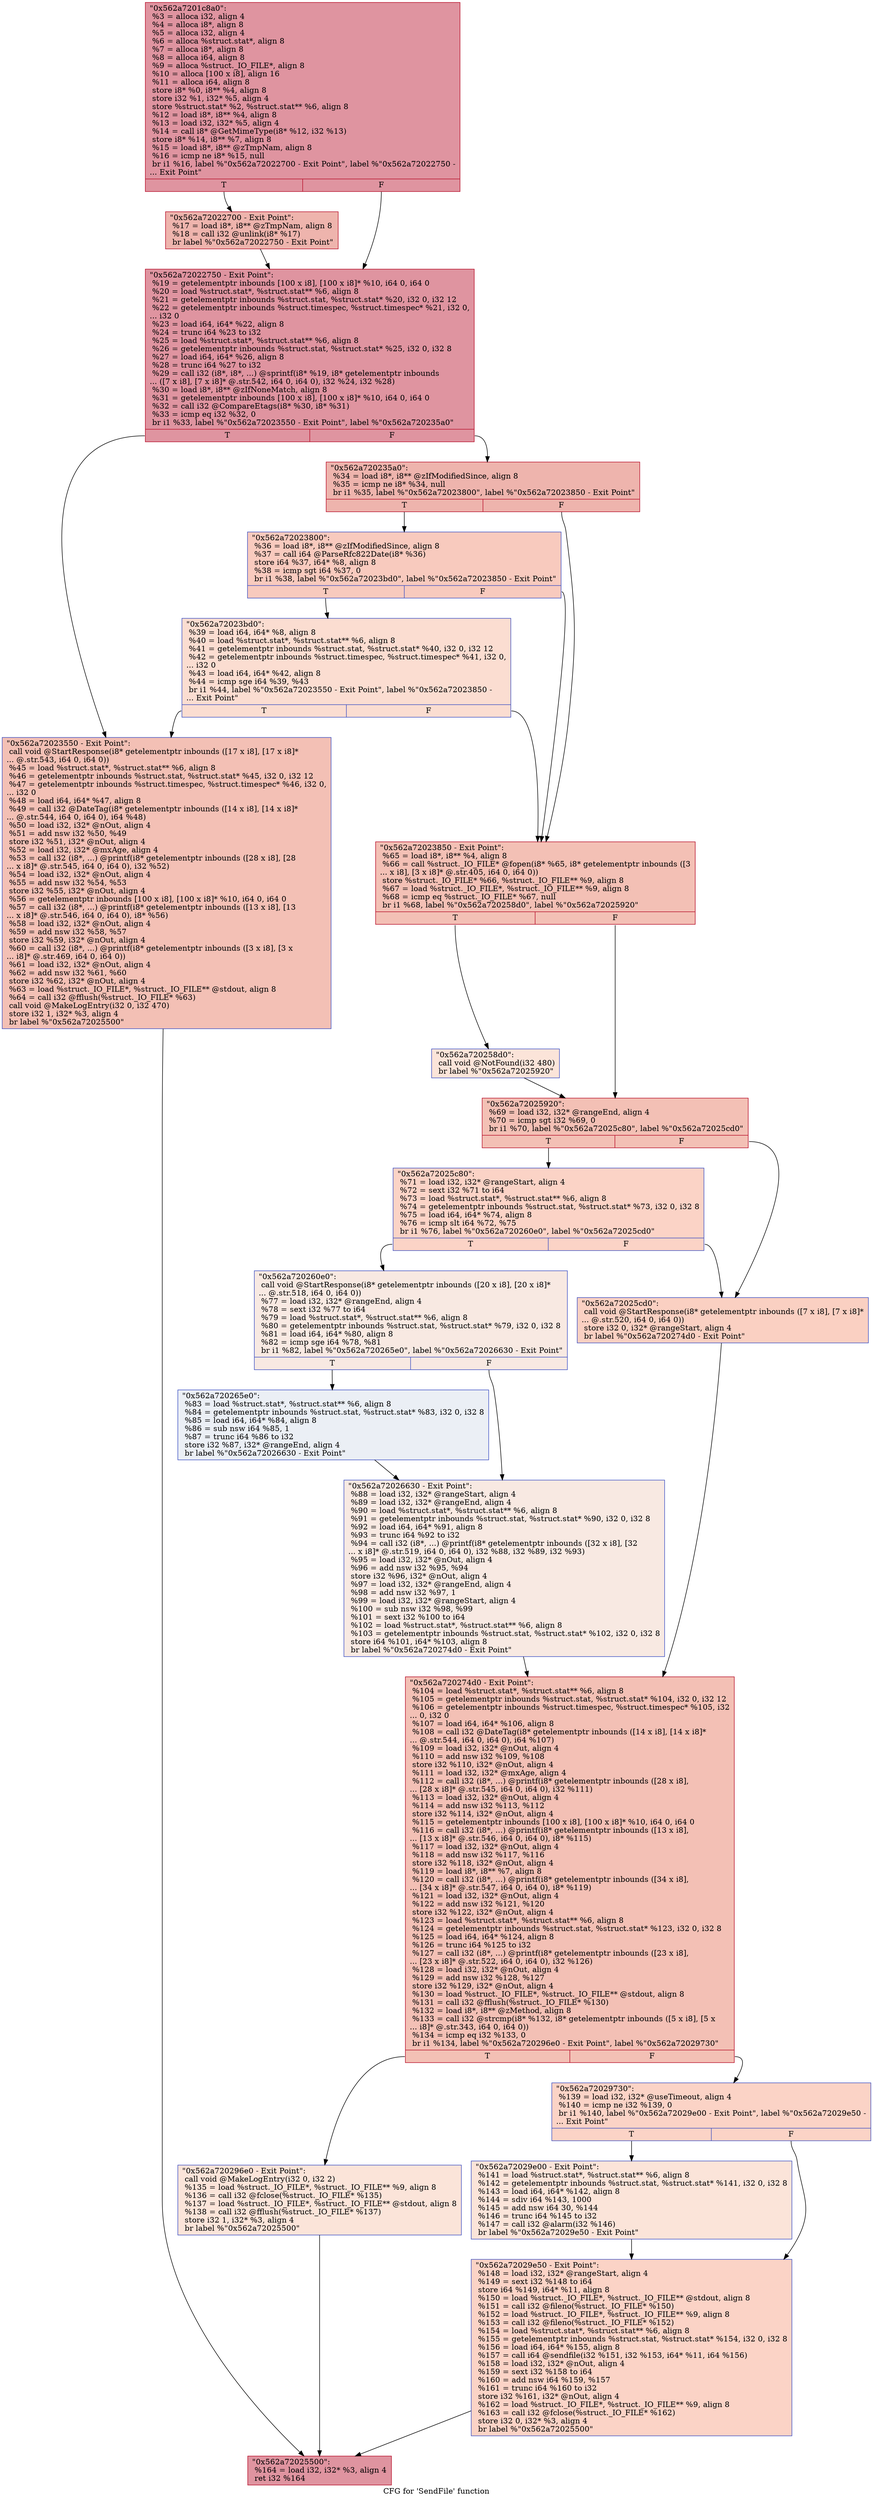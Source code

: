 digraph "CFG for 'SendFile' function" {
	label="CFG for 'SendFile' function";

	Node0x562a7201c8a0 [shape=record,color="#b70d28ff", style=filled, fillcolor="#b70d2870",label="{\"0x562a7201c8a0\":\l  %3 = alloca i32, align 4\l  %4 = alloca i8*, align 8\l  %5 = alloca i32, align 4\l  %6 = alloca %struct.stat*, align 8\l  %7 = alloca i8*, align 8\l  %8 = alloca i64, align 8\l  %9 = alloca %struct._IO_FILE*, align 8\l  %10 = alloca [100 x i8], align 16\l  %11 = alloca i64, align 8\l  store i8* %0, i8** %4, align 8\l  store i32 %1, i32* %5, align 4\l  store %struct.stat* %2, %struct.stat** %6, align 8\l  %12 = load i8*, i8** %4, align 8\l  %13 = load i32, i32* %5, align 4\l  %14 = call i8* @GetMimeType(i8* %12, i32 %13)\l  store i8* %14, i8** %7, align 8\l  %15 = load i8*, i8** @zTmpNam, align 8\l  %16 = icmp ne i8* %15, null\l  br i1 %16, label %\"0x562a72022700 - Exit Point\", label %\"0x562a72022750 -\l... Exit Point\"\l|{<s0>T|<s1>F}}"];
	Node0x562a7201c8a0:s0 -> Node0x562a72022700;
	Node0x562a7201c8a0:s1 -> Node0x562a72022750;
	Node0x562a72022700 [shape=record,color="#b70d28ff", style=filled, fillcolor="#d8564670",label="{\"0x562a72022700 - Exit Point\":                    \l  %17 = load i8*, i8** @zTmpNam, align 8\l  %18 = call i32 @unlink(i8* %17)\l  br label %\"0x562a72022750 - Exit Point\"\l}"];
	Node0x562a72022700 -> Node0x562a72022750;
	Node0x562a72022750 [shape=record,color="#b70d28ff", style=filled, fillcolor="#b70d2870",label="{\"0x562a72022750 - Exit Point\":                    \l  %19 = getelementptr inbounds [100 x i8], [100 x i8]* %10, i64 0, i64 0\l  %20 = load %struct.stat*, %struct.stat** %6, align 8\l  %21 = getelementptr inbounds %struct.stat, %struct.stat* %20, i32 0, i32 12\l  %22 = getelementptr inbounds %struct.timespec, %struct.timespec* %21, i32 0,\l... i32 0\l  %23 = load i64, i64* %22, align 8\l  %24 = trunc i64 %23 to i32\l  %25 = load %struct.stat*, %struct.stat** %6, align 8\l  %26 = getelementptr inbounds %struct.stat, %struct.stat* %25, i32 0, i32 8\l  %27 = load i64, i64* %26, align 8\l  %28 = trunc i64 %27 to i32\l  %29 = call i32 (i8*, i8*, ...) @sprintf(i8* %19, i8* getelementptr inbounds\l... ([7 x i8], [7 x i8]* @.str.542, i64 0, i64 0), i32 %24, i32 %28)\l  %30 = load i8*, i8** @zIfNoneMatch, align 8\l  %31 = getelementptr inbounds [100 x i8], [100 x i8]* %10, i64 0, i64 0\l  %32 = call i32 @CompareEtags(i8* %30, i8* %31)\l  %33 = icmp eq i32 %32, 0\l  br i1 %33, label %\"0x562a72023550 - Exit Point\", label %\"0x562a720235a0\"\l|{<s0>T|<s1>F}}"];
	Node0x562a72022750:s0 -> Node0x562a72023550;
	Node0x562a72022750:s1 -> Node0x562a720235a0;
	Node0x562a720235a0 [shape=record,color="#b70d28ff", style=filled, fillcolor="#d8564670",label="{\"0x562a720235a0\":                                 \l  %34 = load i8*, i8** @zIfModifiedSince, align 8\l  %35 = icmp ne i8* %34, null\l  br i1 %35, label %\"0x562a72023800\", label %\"0x562a72023850 - Exit Point\"\l|{<s0>T|<s1>F}}"];
	Node0x562a720235a0:s0 -> Node0x562a72023800;
	Node0x562a720235a0:s1 -> Node0x562a72023850;
	Node0x562a72023800 [shape=record,color="#3d50c3ff", style=filled, fillcolor="#ef886b70",label="{\"0x562a72023800\":                                 \l  %36 = load i8*, i8** @zIfModifiedSince, align 8\l  %37 = call i64 @ParseRfc822Date(i8* %36)\l  store i64 %37, i64* %8, align 8\l  %38 = icmp sgt i64 %37, 0\l  br i1 %38, label %\"0x562a72023bd0\", label %\"0x562a72023850 - Exit Point\"\l|{<s0>T|<s1>F}}"];
	Node0x562a72023800:s0 -> Node0x562a72023bd0;
	Node0x562a72023800:s1 -> Node0x562a72023850;
	Node0x562a72023bd0 [shape=record,color="#3d50c3ff", style=filled, fillcolor="#f7b39670",label="{\"0x562a72023bd0\":                                 \l  %39 = load i64, i64* %8, align 8\l  %40 = load %struct.stat*, %struct.stat** %6, align 8\l  %41 = getelementptr inbounds %struct.stat, %struct.stat* %40, i32 0, i32 12\l  %42 = getelementptr inbounds %struct.timespec, %struct.timespec* %41, i32 0,\l... i32 0\l  %43 = load i64, i64* %42, align 8\l  %44 = icmp sge i64 %39, %43\l  br i1 %44, label %\"0x562a72023550 - Exit Point\", label %\"0x562a72023850 -\l... Exit Point\"\l|{<s0>T|<s1>F}}"];
	Node0x562a72023bd0:s0 -> Node0x562a72023550;
	Node0x562a72023bd0:s1 -> Node0x562a72023850;
	Node0x562a72023550 [shape=record,color="#3d50c3ff", style=filled, fillcolor="#e5705870",label="{\"0x562a72023550 - Exit Point\":                    \l  call void @StartResponse(i8* getelementptr inbounds ([17 x i8], [17 x i8]*\l... @.str.543, i64 0, i64 0))\l  %45 = load %struct.stat*, %struct.stat** %6, align 8\l  %46 = getelementptr inbounds %struct.stat, %struct.stat* %45, i32 0, i32 12\l  %47 = getelementptr inbounds %struct.timespec, %struct.timespec* %46, i32 0,\l... i32 0\l  %48 = load i64, i64* %47, align 8\l  %49 = call i32 @DateTag(i8* getelementptr inbounds ([14 x i8], [14 x i8]*\l... @.str.544, i64 0, i64 0), i64 %48)\l  %50 = load i32, i32* @nOut, align 4\l  %51 = add nsw i32 %50, %49\l  store i32 %51, i32* @nOut, align 4\l  %52 = load i32, i32* @mxAge, align 4\l  %53 = call i32 (i8*, ...) @printf(i8* getelementptr inbounds ([28 x i8], [28\l... x i8]* @.str.545, i64 0, i64 0), i32 %52)\l  %54 = load i32, i32* @nOut, align 4\l  %55 = add nsw i32 %54, %53\l  store i32 %55, i32* @nOut, align 4\l  %56 = getelementptr inbounds [100 x i8], [100 x i8]* %10, i64 0, i64 0\l  %57 = call i32 (i8*, ...) @printf(i8* getelementptr inbounds ([13 x i8], [13\l... x i8]* @.str.546, i64 0, i64 0), i8* %56)\l  %58 = load i32, i32* @nOut, align 4\l  %59 = add nsw i32 %58, %57\l  store i32 %59, i32* @nOut, align 4\l  %60 = call i32 (i8*, ...) @printf(i8* getelementptr inbounds ([3 x i8], [3 x\l... i8]* @.str.469, i64 0, i64 0))\l  %61 = load i32, i32* @nOut, align 4\l  %62 = add nsw i32 %61, %60\l  store i32 %62, i32* @nOut, align 4\l  %63 = load %struct._IO_FILE*, %struct._IO_FILE** @stdout, align 8\l  %64 = call i32 @fflush(%struct._IO_FILE* %63)\l  call void @MakeLogEntry(i32 0, i32 470)\l  store i32 1, i32* %3, align 4\l  br label %\"0x562a72025500\"\l}"];
	Node0x562a72023550 -> Node0x562a72025500;
	Node0x562a72023850 [shape=record,color="#b70d28ff", style=filled, fillcolor="#e5705870",label="{\"0x562a72023850 - Exit Point\":                    \l  %65 = load i8*, i8** %4, align 8\l  %66 = call %struct._IO_FILE* @fopen(i8* %65, i8* getelementptr inbounds ([3\l... x i8], [3 x i8]* @.str.405, i64 0, i64 0))\l  store %struct._IO_FILE* %66, %struct._IO_FILE** %9, align 8\l  %67 = load %struct._IO_FILE*, %struct._IO_FILE** %9, align 8\l  %68 = icmp eq %struct._IO_FILE* %67, null\l  br i1 %68, label %\"0x562a720258d0\", label %\"0x562a72025920\"\l|{<s0>T|<s1>F}}"];
	Node0x562a72023850:s0 -> Node0x562a720258d0;
	Node0x562a72023850:s1 -> Node0x562a72025920;
	Node0x562a720258d0 [shape=record,color="#3d50c3ff", style=filled, fillcolor="#f5c1a970",label="{\"0x562a720258d0\":                                 \l  call void @NotFound(i32 480)\l  br label %\"0x562a72025920\"\l}"];
	Node0x562a720258d0 -> Node0x562a72025920;
	Node0x562a72025920 [shape=record,color="#b70d28ff", style=filled, fillcolor="#e5705870",label="{\"0x562a72025920\":                                 \l  %69 = load i32, i32* @rangeEnd, align 4\l  %70 = icmp sgt i32 %69, 0\l  br i1 %70, label %\"0x562a72025c80\", label %\"0x562a72025cd0\"\l|{<s0>T|<s1>F}}"];
	Node0x562a72025920:s0 -> Node0x562a72025c80;
	Node0x562a72025920:s1 -> Node0x562a72025cd0;
	Node0x562a72025c80 [shape=record,color="#3d50c3ff", style=filled, fillcolor="#f59c7d70",label="{\"0x562a72025c80\":                                 \l  %71 = load i32, i32* @rangeStart, align 4\l  %72 = sext i32 %71 to i64\l  %73 = load %struct.stat*, %struct.stat** %6, align 8\l  %74 = getelementptr inbounds %struct.stat, %struct.stat* %73, i32 0, i32 8\l  %75 = load i64, i64* %74, align 8\l  %76 = icmp slt i64 %72, %75\l  br i1 %76, label %\"0x562a720260e0\", label %\"0x562a72025cd0\"\l|{<s0>T|<s1>F}}"];
	Node0x562a72025c80:s0 -> Node0x562a720260e0;
	Node0x562a72025c80:s1 -> Node0x562a72025cd0;
	Node0x562a720260e0 [shape=record,color="#3d50c3ff", style=filled, fillcolor="#efcebd70",label="{\"0x562a720260e0\":                                 \l  call void @StartResponse(i8* getelementptr inbounds ([20 x i8], [20 x i8]*\l... @.str.518, i64 0, i64 0))\l  %77 = load i32, i32* @rangeEnd, align 4\l  %78 = sext i32 %77 to i64\l  %79 = load %struct.stat*, %struct.stat** %6, align 8\l  %80 = getelementptr inbounds %struct.stat, %struct.stat* %79, i32 0, i32 8\l  %81 = load i64, i64* %80, align 8\l  %82 = icmp sge i64 %78, %81\l  br i1 %82, label %\"0x562a720265e0\", label %\"0x562a72026630 - Exit Point\"\l|{<s0>T|<s1>F}}"];
	Node0x562a720260e0:s0 -> Node0x562a720265e0;
	Node0x562a720260e0:s1 -> Node0x562a72026630;
	Node0x562a720265e0 [shape=record,color="#3d50c3ff", style=filled, fillcolor="#d1dae970",label="{\"0x562a720265e0\":                                 \l  %83 = load %struct.stat*, %struct.stat** %6, align 8\l  %84 = getelementptr inbounds %struct.stat, %struct.stat* %83, i32 0, i32 8\l  %85 = load i64, i64* %84, align 8\l  %86 = sub nsw i64 %85, 1\l  %87 = trunc i64 %86 to i32\l  store i32 %87, i32* @rangeEnd, align 4\l  br label %\"0x562a72026630 - Exit Point\"\l}"];
	Node0x562a720265e0 -> Node0x562a72026630;
	Node0x562a72026630 [shape=record,color="#3d50c3ff", style=filled, fillcolor="#efcebd70",label="{\"0x562a72026630 - Exit Point\":                    \l  %88 = load i32, i32* @rangeStart, align 4\l  %89 = load i32, i32* @rangeEnd, align 4\l  %90 = load %struct.stat*, %struct.stat** %6, align 8\l  %91 = getelementptr inbounds %struct.stat, %struct.stat* %90, i32 0, i32 8\l  %92 = load i64, i64* %91, align 8\l  %93 = trunc i64 %92 to i32\l  %94 = call i32 (i8*, ...) @printf(i8* getelementptr inbounds ([32 x i8], [32\l... x i8]* @.str.519, i64 0, i64 0), i32 %88, i32 %89, i32 %93)\l  %95 = load i32, i32* @nOut, align 4\l  %96 = add nsw i32 %95, %94\l  store i32 %96, i32* @nOut, align 4\l  %97 = load i32, i32* @rangeEnd, align 4\l  %98 = add nsw i32 %97, 1\l  %99 = load i32, i32* @rangeStart, align 4\l  %100 = sub nsw i32 %98, %99\l  %101 = sext i32 %100 to i64\l  %102 = load %struct.stat*, %struct.stat** %6, align 8\l  %103 = getelementptr inbounds %struct.stat, %struct.stat* %102, i32 0, i32 8\l  store i64 %101, i64* %103, align 8\l  br label %\"0x562a720274d0 - Exit Point\"\l}"];
	Node0x562a72026630 -> Node0x562a720274d0;
	Node0x562a72025cd0 [shape=record,color="#3d50c3ff", style=filled, fillcolor="#f3947570",label="{\"0x562a72025cd0\":                                 \l  call void @StartResponse(i8* getelementptr inbounds ([7 x i8], [7 x i8]*\l... @.str.520, i64 0, i64 0))\l  store i32 0, i32* @rangeStart, align 4\l  br label %\"0x562a720274d0 - Exit Point\"\l}"];
	Node0x562a72025cd0 -> Node0x562a720274d0;
	Node0x562a720274d0 [shape=record,color="#b70d28ff", style=filled, fillcolor="#e5705870",label="{\"0x562a720274d0 - Exit Point\":                    \l  %104 = load %struct.stat*, %struct.stat** %6, align 8\l  %105 = getelementptr inbounds %struct.stat, %struct.stat* %104, i32 0, i32 12\l  %106 = getelementptr inbounds %struct.timespec, %struct.timespec* %105, i32\l... 0, i32 0\l  %107 = load i64, i64* %106, align 8\l  %108 = call i32 @DateTag(i8* getelementptr inbounds ([14 x i8], [14 x i8]*\l... @.str.544, i64 0, i64 0), i64 %107)\l  %109 = load i32, i32* @nOut, align 4\l  %110 = add nsw i32 %109, %108\l  store i32 %110, i32* @nOut, align 4\l  %111 = load i32, i32* @mxAge, align 4\l  %112 = call i32 (i8*, ...) @printf(i8* getelementptr inbounds ([28 x i8],\l... [28 x i8]* @.str.545, i64 0, i64 0), i32 %111)\l  %113 = load i32, i32* @nOut, align 4\l  %114 = add nsw i32 %113, %112\l  store i32 %114, i32* @nOut, align 4\l  %115 = getelementptr inbounds [100 x i8], [100 x i8]* %10, i64 0, i64 0\l  %116 = call i32 (i8*, ...) @printf(i8* getelementptr inbounds ([13 x i8],\l... [13 x i8]* @.str.546, i64 0, i64 0), i8* %115)\l  %117 = load i32, i32* @nOut, align 4\l  %118 = add nsw i32 %117, %116\l  store i32 %118, i32* @nOut, align 4\l  %119 = load i8*, i8** %7, align 8\l  %120 = call i32 (i8*, ...) @printf(i8* getelementptr inbounds ([34 x i8],\l... [34 x i8]* @.str.547, i64 0, i64 0), i8* %119)\l  %121 = load i32, i32* @nOut, align 4\l  %122 = add nsw i32 %121, %120\l  store i32 %122, i32* @nOut, align 4\l  %123 = load %struct.stat*, %struct.stat** %6, align 8\l  %124 = getelementptr inbounds %struct.stat, %struct.stat* %123, i32 0, i32 8\l  %125 = load i64, i64* %124, align 8\l  %126 = trunc i64 %125 to i32\l  %127 = call i32 (i8*, ...) @printf(i8* getelementptr inbounds ([23 x i8],\l... [23 x i8]* @.str.522, i64 0, i64 0), i32 %126)\l  %128 = load i32, i32* @nOut, align 4\l  %129 = add nsw i32 %128, %127\l  store i32 %129, i32* @nOut, align 4\l  %130 = load %struct._IO_FILE*, %struct._IO_FILE** @stdout, align 8\l  %131 = call i32 @fflush(%struct._IO_FILE* %130)\l  %132 = load i8*, i8** @zMethod, align 8\l  %133 = call i32 @strcmp(i8* %132, i8* getelementptr inbounds ([5 x i8], [5 x\l... i8]* @.str.343, i64 0, i64 0))\l  %134 = icmp eq i32 %133, 0\l  br i1 %134, label %\"0x562a720296e0 - Exit Point\", label %\"0x562a72029730\"\l|{<s0>T|<s1>F}}"];
	Node0x562a720274d0:s0 -> Node0x562a720296e0;
	Node0x562a720274d0:s1 -> Node0x562a72029730;
	Node0x562a720296e0 [shape=record,color="#3d50c3ff", style=filled, fillcolor="#f5c1a970",label="{\"0x562a720296e0 - Exit Point\":                    \l  call void @MakeLogEntry(i32 0, i32 2)\l  %135 = load %struct._IO_FILE*, %struct._IO_FILE** %9, align 8\l  %136 = call i32 @fclose(%struct._IO_FILE* %135)\l  %137 = load %struct._IO_FILE*, %struct._IO_FILE** @stdout, align 8\l  %138 = call i32 @fflush(%struct._IO_FILE* %137)\l  store i32 1, i32* %3, align 4\l  br label %\"0x562a72025500\"\l}"];
	Node0x562a720296e0 -> Node0x562a72025500;
	Node0x562a72029730 [shape=record,color="#3d50c3ff", style=filled, fillcolor="#f59c7d70",label="{\"0x562a72029730\":                                 \l  %139 = load i32, i32* @useTimeout, align 4\l  %140 = icmp ne i32 %139, 0\l  br i1 %140, label %\"0x562a72029e00 - Exit Point\", label %\"0x562a72029e50 -\l... Exit Point\"\l|{<s0>T|<s1>F}}"];
	Node0x562a72029730:s0 -> Node0x562a72029e00;
	Node0x562a72029730:s1 -> Node0x562a72029e50;
	Node0x562a72029e00 [shape=record,color="#3d50c3ff", style=filled, fillcolor="#f5c1a970",label="{\"0x562a72029e00 - Exit Point\":                    \l  %141 = load %struct.stat*, %struct.stat** %6, align 8\l  %142 = getelementptr inbounds %struct.stat, %struct.stat* %141, i32 0, i32 8\l  %143 = load i64, i64* %142, align 8\l  %144 = sdiv i64 %143, 1000\l  %145 = add nsw i64 30, %144\l  %146 = trunc i64 %145 to i32\l  %147 = call i32 @alarm(i32 %146)\l  br label %\"0x562a72029e50 - Exit Point\"\l}"];
	Node0x562a72029e00 -> Node0x562a72029e50;
	Node0x562a72029e50 [shape=record,color="#3d50c3ff", style=filled, fillcolor="#f59c7d70",label="{\"0x562a72029e50 - Exit Point\":                    \l  %148 = load i32, i32* @rangeStart, align 4\l  %149 = sext i32 %148 to i64\l  store i64 %149, i64* %11, align 8\l  %150 = load %struct._IO_FILE*, %struct._IO_FILE** @stdout, align 8\l  %151 = call i32 @fileno(%struct._IO_FILE* %150)\l  %152 = load %struct._IO_FILE*, %struct._IO_FILE** %9, align 8\l  %153 = call i32 @fileno(%struct._IO_FILE* %152)\l  %154 = load %struct.stat*, %struct.stat** %6, align 8\l  %155 = getelementptr inbounds %struct.stat, %struct.stat* %154, i32 0, i32 8\l  %156 = load i64, i64* %155, align 8\l  %157 = call i64 @sendfile(i32 %151, i32 %153, i64* %11, i64 %156)\l  %158 = load i32, i32* @nOut, align 4\l  %159 = sext i32 %158 to i64\l  %160 = add nsw i64 %159, %157\l  %161 = trunc i64 %160 to i32\l  store i32 %161, i32* @nOut, align 4\l  %162 = load %struct._IO_FILE*, %struct._IO_FILE** %9, align 8\l  %163 = call i32 @fclose(%struct._IO_FILE* %162)\l  store i32 0, i32* %3, align 4\l  br label %\"0x562a72025500\"\l}"];
	Node0x562a72029e50 -> Node0x562a72025500;
	Node0x562a72025500 [shape=record,color="#b70d28ff", style=filled, fillcolor="#b70d2870",label="{\"0x562a72025500\":                                 \l  %164 = load i32, i32* %3, align 4\l  ret i32 %164\l}"];
}
